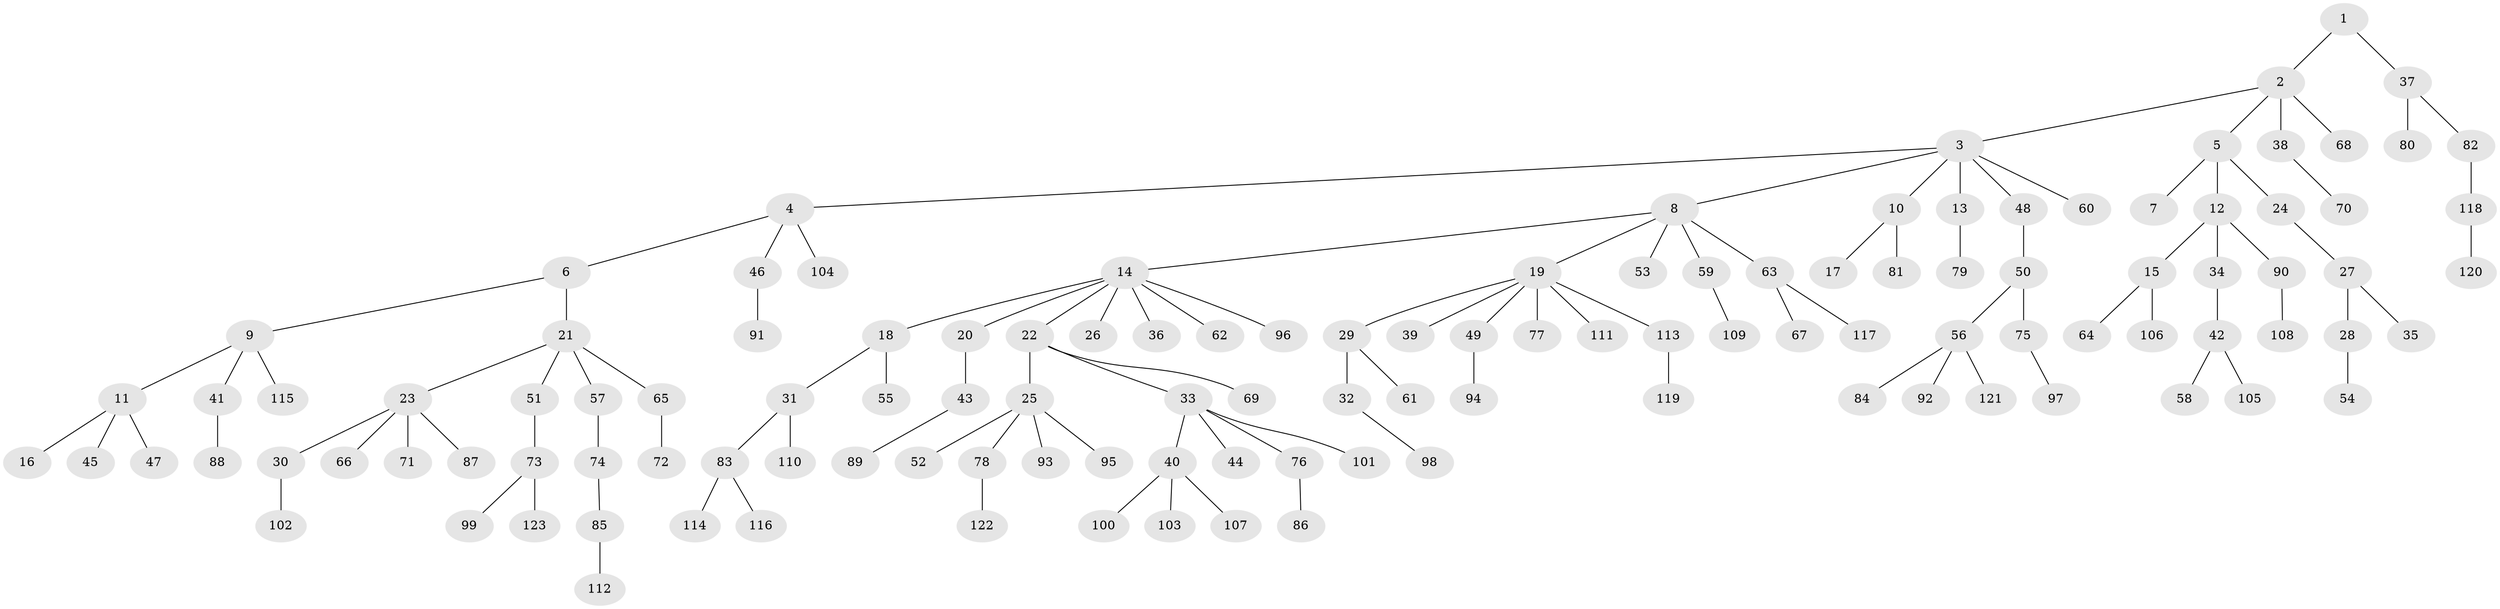 // Generated by graph-tools (version 1.1) at 2025/50/03/09/25 03:50:24]
// undirected, 123 vertices, 122 edges
graph export_dot {
graph [start="1"]
  node [color=gray90,style=filled];
  1;
  2;
  3;
  4;
  5;
  6;
  7;
  8;
  9;
  10;
  11;
  12;
  13;
  14;
  15;
  16;
  17;
  18;
  19;
  20;
  21;
  22;
  23;
  24;
  25;
  26;
  27;
  28;
  29;
  30;
  31;
  32;
  33;
  34;
  35;
  36;
  37;
  38;
  39;
  40;
  41;
  42;
  43;
  44;
  45;
  46;
  47;
  48;
  49;
  50;
  51;
  52;
  53;
  54;
  55;
  56;
  57;
  58;
  59;
  60;
  61;
  62;
  63;
  64;
  65;
  66;
  67;
  68;
  69;
  70;
  71;
  72;
  73;
  74;
  75;
  76;
  77;
  78;
  79;
  80;
  81;
  82;
  83;
  84;
  85;
  86;
  87;
  88;
  89;
  90;
  91;
  92;
  93;
  94;
  95;
  96;
  97;
  98;
  99;
  100;
  101;
  102;
  103;
  104;
  105;
  106;
  107;
  108;
  109;
  110;
  111;
  112;
  113;
  114;
  115;
  116;
  117;
  118;
  119;
  120;
  121;
  122;
  123;
  1 -- 2;
  1 -- 37;
  2 -- 3;
  2 -- 5;
  2 -- 38;
  2 -- 68;
  3 -- 4;
  3 -- 8;
  3 -- 10;
  3 -- 13;
  3 -- 48;
  3 -- 60;
  4 -- 6;
  4 -- 46;
  4 -- 104;
  5 -- 7;
  5 -- 12;
  5 -- 24;
  6 -- 9;
  6 -- 21;
  8 -- 14;
  8 -- 19;
  8 -- 53;
  8 -- 59;
  8 -- 63;
  9 -- 11;
  9 -- 41;
  9 -- 115;
  10 -- 17;
  10 -- 81;
  11 -- 16;
  11 -- 45;
  11 -- 47;
  12 -- 15;
  12 -- 34;
  12 -- 90;
  13 -- 79;
  14 -- 18;
  14 -- 20;
  14 -- 22;
  14 -- 26;
  14 -- 36;
  14 -- 62;
  14 -- 96;
  15 -- 64;
  15 -- 106;
  18 -- 31;
  18 -- 55;
  19 -- 29;
  19 -- 39;
  19 -- 49;
  19 -- 77;
  19 -- 111;
  19 -- 113;
  20 -- 43;
  21 -- 23;
  21 -- 51;
  21 -- 57;
  21 -- 65;
  22 -- 25;
  22 -- 33;
  22 -- 69;
  23 -- 30;
  23 -- 66;
  23 -- 71;
  23 -- 87;
  24 -- 27;
  25 -- 52;
  25 -- 78;
  25 -- 93;
  25 -- 95;
  27 -- 28;
  27 -- 35;
  28 -- 54;
  29 -- 32;
  29 -- 61;
  30 -- 102;
  31 -- 83;
  31 -- 110;
  32 -- 98;
  33 -- 40;
  33 -- 44;
  33 -- 76;
  33 -- 101;
  34 -- 42;
  37 -- 80;
  37 -- 82;
  38 -- 70;
  40 -- 100;
  40 -- 103;
  40 -- 107;
  41 -- 88;
  42 -- 58;
  42 -- 105;
  43 -- 89;
  46 -- 91;
  48 -- 50;
  49 -- 94;
  50 -- 56;
  50 -- 75;
  51 -- 73;
  56 -- 84;
  56 -- 92;
  56 -- 121;
  57 -- 74;
  59 -- 109;
  63 -- 67;
  63 -- 117;
  65 -- 72;
  73 -- 99;
  73 -- 123;
  74 -- 85;
  75 -- 97;
  76 -- 86;
  78 -- 122;
  82 -- 118;
  83 -- 114;
  83 -- 116;
  85 -- 112;
  90 -- 108;
  113 -- 119;
  118 -- 120;
}
